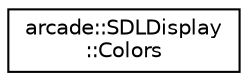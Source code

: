 digraph "Graphical Class Hierarchy"
{
 // LATEX_PDF_SIZE
  edge [fontname="Helvetica",fontsize="10",labelfontname="Helvetica",labelfontsize="10"];
  node [fontname="Helvetica",fontsize="10",shape=record];
  rankdir="LR";
  Node0 [label="arcade::SDLDisplay\l::Colors",height=0.2,width=0.4,color="black", fillcolor="white", style="filled",URL="$structarcade_1_1SDLDisplay_1_1Colors.html",tooltip=" "];
}
